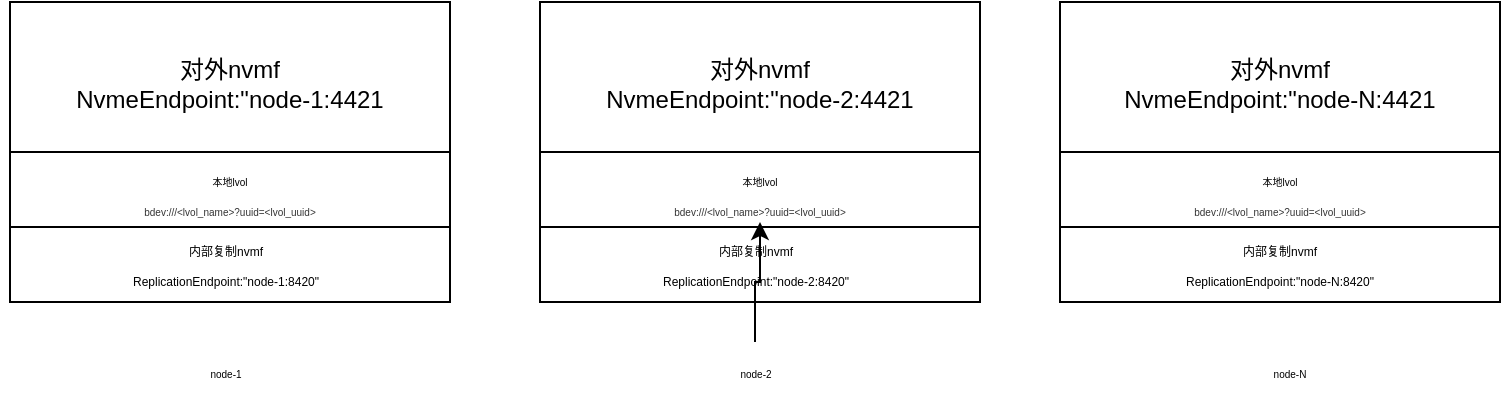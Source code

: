 <mxfile version="17.2.2" type="github">
  <diagram id="ZcXVYhi8jEZApE4LMf-Q" name="Page-1">
    <mxGraphModel dx="2062" dy="1108" grid="1" gridSize="10" guides="1" tooltips="1" connect="1" arrows="1" fold="1" page="1" pageScale="1" pageWidth="827" pageHeight="1169" math="0" shadow="0">
      <root>
        <mxCell id="0" />
        <mxCell id="1" parent="0" />
        <mxCell id="OA4Hp8N05hoUwHdPYNo9-9" value="" style="group" vertex="1" connectable="0" parent="1">
          <mxGeometry x="115" y="330" width="225" height="150" as="geometry" />
        </mxCell>
        <mxCell id="OA4Hp8N05hoUwHdPYNo9-2" value="" style="rounded=0;whiteSpace=wrap;html=1;" vertex="1" parent="OA4Hp8N05hoUwHdPYNo9-9">
          <mxGeometry x="5" width="220" height="150" as="geometry" />
        </mxCell>
        <mxCell id="OA4Hp8N05hoUwHdPYNo9-3" value="对外nvmf&lt;br&gt;NvmeEndpoint:&quot;node-1:4421" style="text;html=1;strokeColor=none;fillColor=none;align=center;verticalAlign=middle;whiteSpace=wrap;rounded=0;" vertex="1" parent="OA4Hp8N05hoUwHdPYNo9-9">
          <mxGeometry x="35" y="26" width="160" height="30" as="geometry" />
        </mxCell>
        <mxCell id="OA4Hp8N05hoUwHdPYNo9-4" value="&lt;font style=&quot;font-size: 6px&quot;&gt;内部复制nvmf&lt;br&gt;ReplicationEndpoint:&quot;node-1:8420&quot;&lt;/font&gt;" style="text;html=1;strokeColor=none;fillColor=none;align=center;verticalAlign=middle;whiteSpace=wrap;rounded=0;strokeWidth=0;" vertex="1" parent="OA4Hp8N05hoUwHdPYNo9-9">
          <mxGeometry x="13" y="110" width="200" height="40" as="geometry" />
        </mxCell>
        <mxCell id="OA4Hp8N05hoUwHdPYNo9-5" value="" style="endArrow=none;html=1;rounded=0;exitX=0;exitY=0.5;exitDx=0;exitDy=0;entryX=1;entryY=0.5;entryDx=0;entryDy=0;" edge="1" parent="OA4Hp8N05hoUwHdPYNo9-9" source="OA4Hp8N05hoUwHdPYNo9-2" target="OA4Hp8N05hoUwHdPYNo9-2">
          <mxGeometry width="50" height="50" relative="1" as="geometry">
            <mxPoint x="55" y="100" as="sourcePoint" />
            <mxPoint x="105" y="50" as="targetPoint" />
          </mxGeometry>
        </mxCell>
        <mxCell id="OA4Hp8N05hoUwHdPYNo9-6" value="" style="endArrow=none;html=1;rounded=0;exitX=0;exitY=0.75;exitDx=0;exitDy=0;entryX=1;entryY=0.75;entryDx=0;entryDy=0;" edge="1" parent="OA4Hp8N05hoUwHdPYNo9-9" source="OA4Hp8N05hoUwHdPYNo9-2" target="OA4Hp8N05hoUwHdPYNo9-2">
          <mxGeometry width="50" height="50" relative="1" as="geometry">
            <mxPoint x="15" y="62.5" as="sourcePoint" />
            <mxPoint x="85" y="80" as="targetPoint" />
          </mxGeometry>
        </mxCell>
        <mxCell id="OA4Hp8N05hoUwHdPYNo9-8" value="&lt;font style=&quot;font-size: 5px&quot;&gt;本地lvol&lt;br&gt;&lt;span style=&quot;color: rgb(51 , 51 , 51)&quot;&gt;bdev:///&amp;lt;lvol_name&amp;gt;?uuid=&amp;lt;lvol_uuid&amp;gt;&lt;/span&gt;&lt;/font&gt;&lt;span style=&quot;font-size: 6px&quot;&gt;&lt;br&gt;&lt;/span&gt;" style="text;html=1;strokeColor=none;fillColor=none;align=center;verticalAlign=middle;whiteSpace=wrap;rounded=0;strokeWidth=0;" vertex="1" parent="OA4Hp8N05hoUwHdPYNo9-9">
          <mxGeometry x="5" y="80" width="220" height="30" as="geometry" />
        </mxCell>
        <mxCell id="OA4Hp8N05hoUwHdPYNo9-10" value="" style="group" vertex="1" connectable="0" parent="1">
          <mxGeometry x="380" y="330" width="225" height="150" as="geometry" />
        </mxCell>
        <mxCell id="OA4Hp8N05hoUwHdPYNo9-11" value="" style="rounded=0;whiteSpace=wrap;html=1;" vertex="1" parent="OA4Hp8N05hoUwHdPYNo9-10">
          <mxGeometry x="5" width="220" height="150" as="geometry" />
        </mxCell>
        <mxCell id="OA4Hp8N05hoUwHdPYNo9-12" value="对外nvmf&lt;br&gt;NvmeEndpoint:&quot;node-2:4421" style="text;html=1;strokeColor=none;fillColor=none;align=center;verticalAlign=middle;whiteSpace=wrap;rounded=0;" vertex="1" parent="OA4Hp8N05hoUwHdPYNo9-10">
          <mxGeometry x="35" y="26" width="160" height="30" as="geometry" />
        </mxCell>
        <mxCell id="OA4Hp8N05hoUwHdPYNo9-13" value="&lt;font style=&quot;font-size: 6px&quot;&gt;内部复制nvmf&lt;br&gt;ReplicationEndpoint:&quot;node-2:8420&quot;&lt;/font&gt;" style="text;html=1;strokeColor=none;fillColor=none;align=center;verticalAlign=middle;whiteSpace=wrap;rounded=0;strokeWidth=0;" vertex="1" parent="OA4Hp8N05hoUwHdPYNo9-10">
          <mxGeometry x="13" y="110" width="200" height="40" as="geometry" />
        </mxCell>
        <mxCell id="OA4Hp8N05hoUwHdPYNo9-14" value="" style="endArrow=none;html=1;rounded=0;exitX=0;exitY=0.5;exitDx=0;exitDy=0;entryX=1;entryY=0.5;entryDx=0;entryDy=0;" edge="1" parent="OA4Hp8N05hoUwHdPYNo9-10" source="OA4Hp8N05hoUwHdPYNo9-11" target="OA4Hp8N05hoUwHdPYNo9-11">
          <mxGeometry width="50" height="50" relative="1" as="geometry">
            <mxPoint x="55" y="100" as="sourcePoint" />
            <mxPoint x="105" y="50" as="targetPoint" />
          </mxGeometry>
        </mxCell>
        <mxCell id="OA4Hp8N05hoUwHdPYNo9-15" value="" style="endArrow=none;html=1;rounded=0;exitX=0;exitY=0.75;exitDx=0;exitDy=0;entryX=1;entryY=0.75;entryDx=0;entryDy=0;" edge="1" parent="OA4Hp8N05hoUwHdPYNo9-10" source="OA4Hp8N05hoUwHdPYNo9-11" target="OA4Hp8N05hoUwHdPYNo9-11">
          <mxGeometry width="50" height="50" relative="1" as="geometry">
            <mxPoint x="15" y="62.5" as="sourcePoint" />
            <mxPoint x="85" y="80" as="targetPoint" />
          </mxGeometry>
        </mxCell>
        <mxCell id="OA4Hp8N05hoUwHdPYNo9-16" value="&lt;font style=&quot;font-size: 5px&quot;&gt;本地lvol&lt;br&gt;&lt;span style=&quot;color: rgb(51 , 51 , 51)&quot;&gt;bdev:///&amp;lt;lvol_name&amp;gt;?uuid=&amp;lt;lvol_uuid&amp;gt;&lt;/span&gt;&lt;/font&gt;&lt;span style=&quot;font-size: 6px&quot;&gt;&lt;br&gt;&lt;/span&gt;" style="text;html=1;strokeColor=none;fillColor=none;align=center;verticalAlign=middle;whiteSpace=wrap;rounded=0;strokeWidth=0;" vertex="1" parent="OA4Hp8N05hoUwHdPYNo9-10">
          <mxGeometry x="5" y="80" width="220" height="30" as="geometry" />
        </mxCell>
        <mxCell id="OA4Hp8N05hoUwHdPYNo9-17" value="" style="group" vertex="1" connectable="0" parent="1">
          <mxGeometry x="640" y="330" width="225" height="150" as="geometry" />
        </mxCell>
        <mxCell id="OA4Hp8N05hoUwHdPYNo9-18" value="" style="rounded=0;whiteSpace=wrap;html=1;" vertex="1" parent="OA4Hp8N05hoUwHdPYNo9-17">
          <mxGeometry x="5" width="220" height="150" as="geometry" />
        </mxCell>
        <mxCell id="OA4Hp8N05hoUwHdPYNo9-19" value="对外nvmf&lt;br&gt;NvmeEndpoint:&quot;node-N:4421" style="text;html=1;strokeColor=none;fillColor=none;align=center;verticalAlign=middle;whiteSpace=wrap;rounded=0;" vertex="1" parent="OA4Hp8N05hoUwHdPYNo9-17">
          <mxGeometry x="35" y="26" width="160" height="30" as="geometry" />
        </mxCell>
        <mxCell id="OA4Hp8N05hoUwHdPYNo9-20" value="&lt;font style=&quot;font-size: 6px&quot;&gt;内部复制nvmf&lt;br&gt;ReplicationEndpoint:&quot;node-N:8420&quot;&lt;/font&gt;" style="text;html=1;strokeColor=none;fillColor=none;align=center;verticalAlign=middle;whiteSpace=wrap;rounded=0;strokeWidth=0;" vertex="1" parent="OA4Hp8N05hoUwHdPYNo9-17">
          <mxGeometry x="15" y="110" width="200" height="40" as="geometry" />
        </mxCell>
        <mxCell id="OA4Hp8N05hoUwHdPYNo9-21" value="" style="endArrow=none;html=1;rounded=0;exitX=0;exitY=0.5;exitDx=0;exitDy=0;entryX=1;entryY=0.5;entryDx=0;entryDy=0;" edge="1" parent="OA4Hp8N05hoUwHdPYNo9-17" source="OA4Hp8N05hoUwHdPYNo9-18" target="OA4Hp8N05hoUwHdPYNo9-18">
          <mxGeometry width="50" height="50" relative="1" as="geometry">
            <mxPoint x="55" y="100" as="sourcePoint" />
            <mxPoint x="105" y="50" as="targetPoint" />
          </mxGeometry>
        </mxCell>
        <mxCell id="OA4Hp8N05hoUwHdPYNo9-22" value="" style="endArrow=none;html=1;rounded=0;exitX=0;exitY=0.75;exitDx=0;exitDy=0;entryX=1;entryY=0.75;entryDx=0;entryDy=0;" edge="1" parent="OA4Hp8N05hoUwHdPYNo9-17" source="OA4Hp8N05hoUwHdPYNo9-18" target="OA4Hp8N05hoUwHdPYNo9-18">
          <mxGeometry width="50" height="50" relative="1" as="geometry">
            <mxPoint x="15" y="62.5" as="sourcePoint" />
            <mxPoint x="85" y="80" as="targetPoint" />
          </mxGeometry>
        </mxCell>
        <mxCell id="OA4Hp8N05hoUwHdPYNo9-23" value="&lt;font style=&quot;font-size: 5px&quot;&gt;本地lvol&lt;br&gt;&lt;span style=&quot;color: rgb(51 , 51 , 51)&quot;&gt;bdev:///&amp;lt;lvol_name&amp;gt;?uuid=&amp;lt;lvol_uuid&amp;gt;&lt;/span&gt;&lt;/font&gt;&lt;span style=&quot;font-size: 6px&quot;&gt;&lt;br&gt;&lt;/span&gt;" style="text;html=1;strokeColor=none;fillColor=none;align=center;verticalAlign=middle;whiteSpace=wrap;rounded=0;strokeWidth=0;" vertex="1" parent="OA4Hp8N05hoUwHdPYNo9-17">
          <mxGeometry x="5" y="80" width="220" height="30" as="geometry" />
        </mxCell>
        <mxCell id="OA4Hp8N05hoUwHdPYNo9-24" value="node-1" style="text;html=1;strokeColor=none;fillColor=none;align=center;verticalAlign=middle;whiteSpace=wrap;rounded=0;fontSize=5;" vertex="1" parent="1">
          <mxGeometry x="198" y="500" width="60" height="30" as="geometry" />
        </mxCell>
        <mxCell id="OA4Hp8N05hoUwHdPYNo9-27" value="" style="edgeStyle=orthogonalEdgeStyle;rounded=0;orthogonalLoop=1;jettySize=auto;html=1;fontSize=5;" edge="1" parent="1" source="OA4Hp8N05hoUwHdPYNo9-25" target="OA4Hp8N05hoUwHdPYNo9-16">
          <mxGeometry relative="1" as="geometry" />
        </mxCell>
        <mxCell id="OA4Hp8N05hoUwHdPYNo9-25" value="node-2" style="text;html=1;strokeColor=none;fillColor=none;align=center;verticalAlign=middle;whiteSpace=wrap;rounded=0;fontSize=5;" vertex="1" parent="1">
          <mxGeometry x="462.5" y="500" width="60" height="30" as="geometry" />
        </mxCell>
        <mxCell id="OA4Hp8N05hoUwHdPYNo9-26" value="node-N" style="text;html=1;strokeColor=none;fillColor=none;align=center;verticalAlign=middle;whiteSpace=wrap;rounded=0;fontSize=5;" vertex="1" parent="1">
          <mxGeometry x="730" y="500" width="60" height="30" as="geometry" />
        </mxCell>
      </root>
    </mxGraphModel>
  </diagram>
</mxfile>
